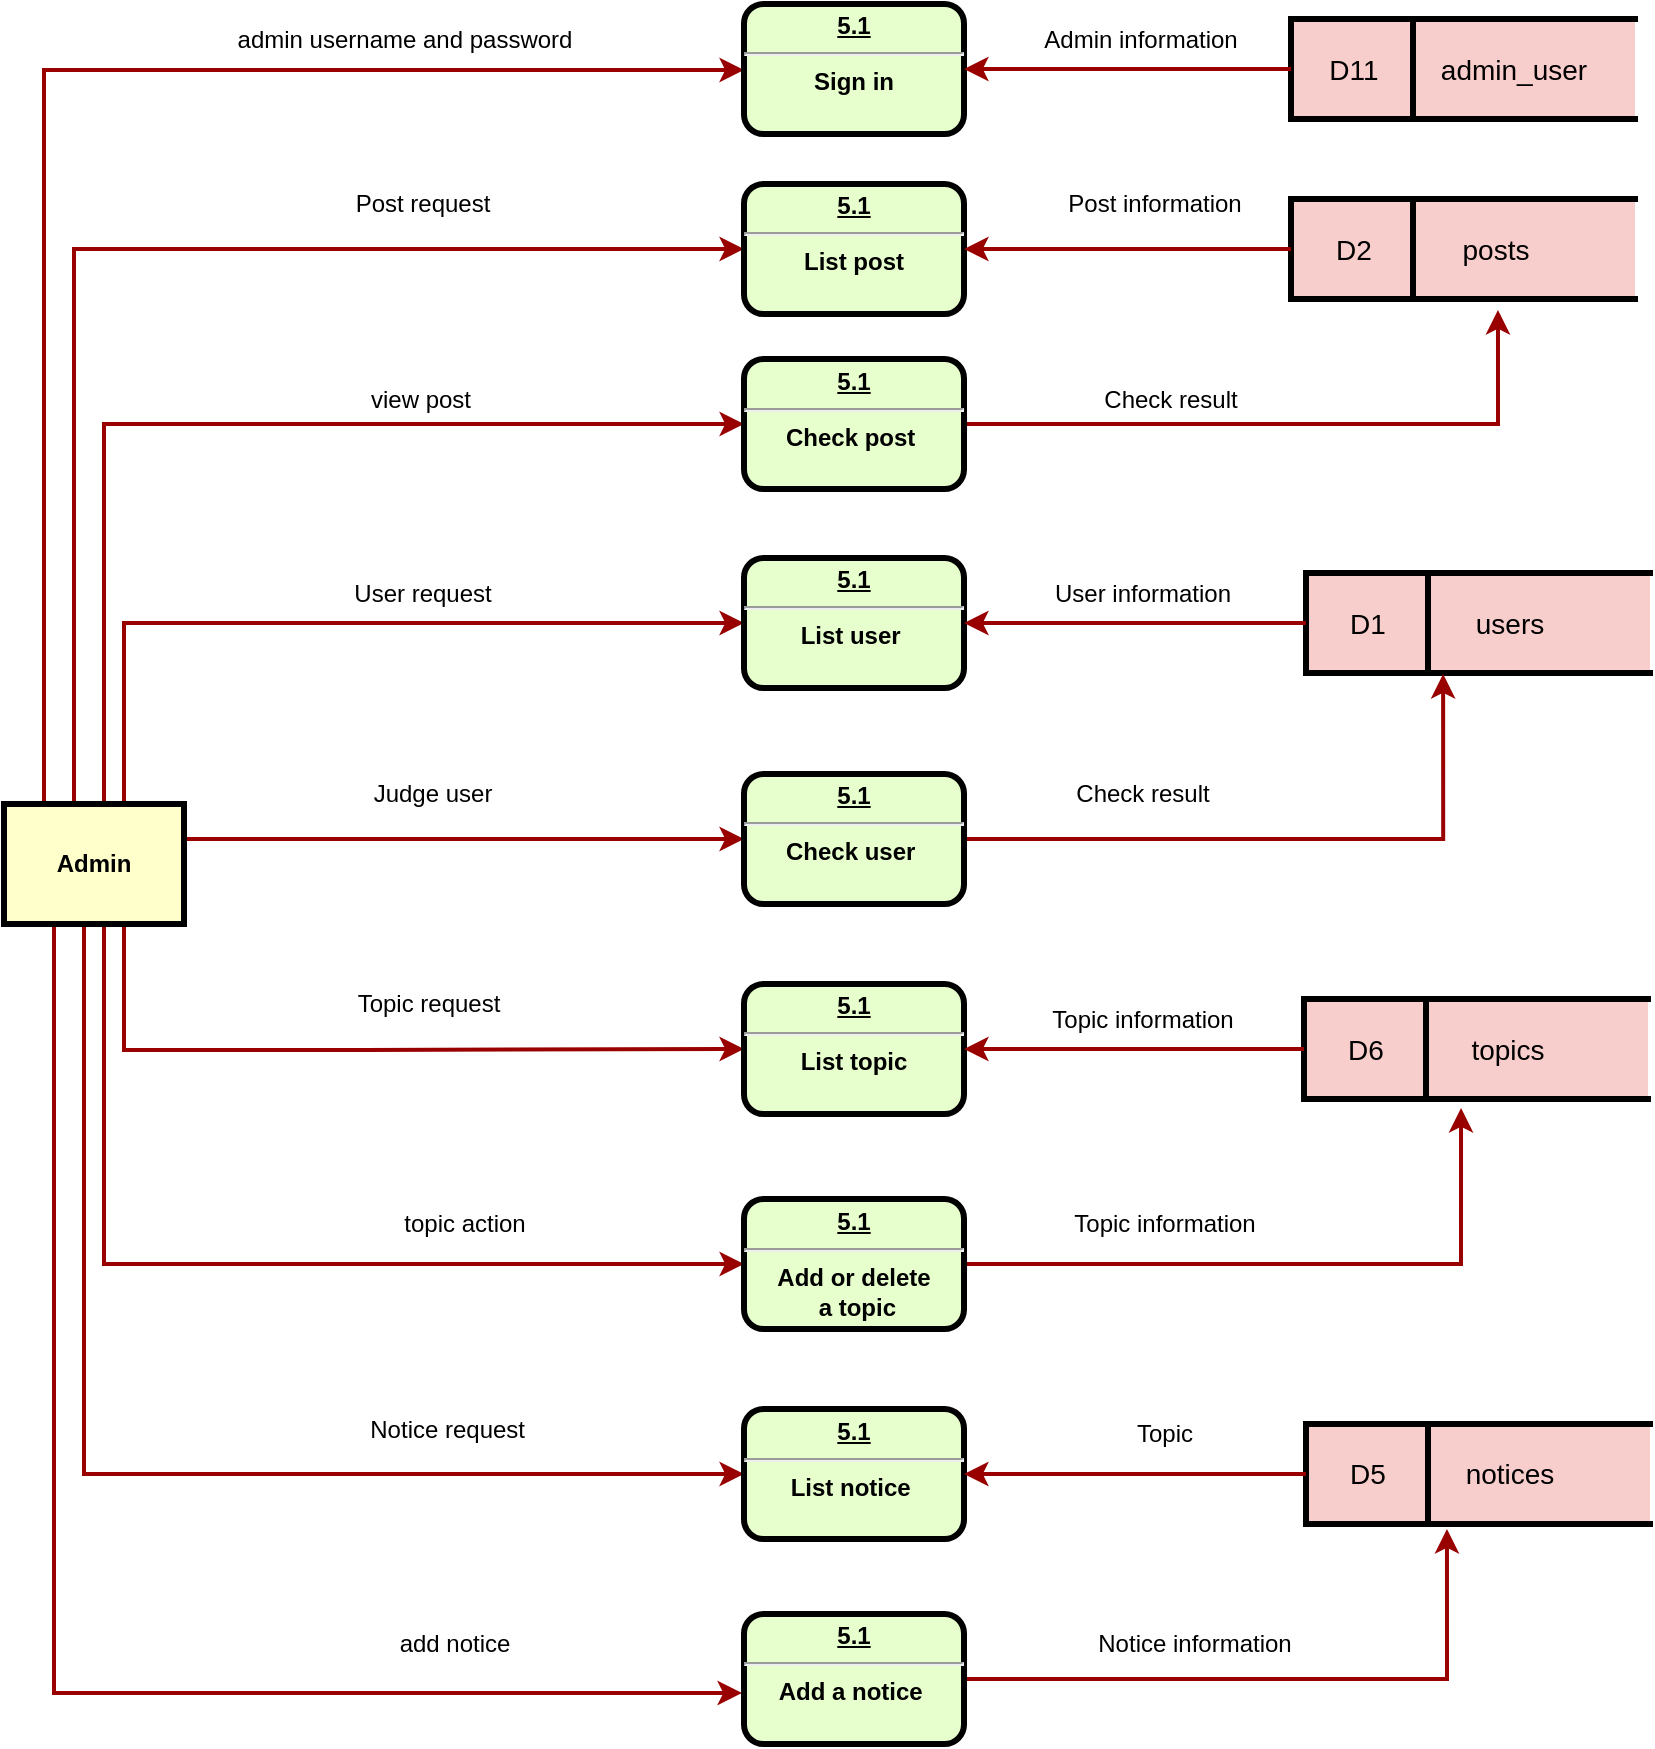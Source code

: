 <mxfile version="12.9.7" type="github">
  <diagram name="Page-1" id="c7558073-3199-34d8-9f00-42111426c3f3">
    <mxGraphModel dx="2012" dy="-406" grid="1" gridSize="10" guides="1" tooltips="1" connect="1" arrows="1" fold="1" page="1" pageScale="1" pageWidth="826" pageHeight="1169" background="#ffffff" math="0" shadow="0">
      <root>
        <mxCell id="0" />
        <mxCell id="1" parent="0" />
        <mxCell id="a9a8mxuT70NmRNff5WwH-19" value="" style="group" parent="1" vertex="1" connectable="0">
          <mxGeometry x="570" y="2297.5" width="172" height="50" as="geometry" />
        </mxCell>
        <mxCell id="a9a8mxuT70NmRNff5WwH-20" value="" style="group" parent="a9a8mxuT70NmRNff5WwH-19" vertex="1" connectable="0">
          <mxGeometry width="172" height="50" as="geometry" />
        </mxCell>
        <mxCell id="a9a8mxuT70NmRNff5WwH-21" value="" style="group" parent="a9a8mxuT70NmRNff5WwH-20" vertex="1" connectable="0">
          <mxGeometry width="172" height="50" as="geometry" />
        </mxCell>
        <mxCell id="a9a8mxuT70NmRNff5WwH-22" value="" style="rounded=0;whiteSpace=wrap;html=1;strokeColor=#000000;strokeWidth=3;fillColor=#f8cecc;" parent="a9a8mxuT70NmRNff5WwH-21" vertex="1">
          <mxGeometry width="61" height="50" as="geometry" />
        </mxCell>
        <mxCell id="a9a8mxuT70NmRNff5WwH-23" value="" style="shape=partialRectangle;whiteSpace=wrap;html=1;left=0;right=0;fillColor=#f8cecc;strokeColor=#000000;strokeWidth=3;" parent="a9a8mxuT70NmRNff5WwH-21" vertex="1">
          <mxGeometry x="52" width="120" height="50" as="geometry" />
        </mxCell>
        <mxCell id="a9a8mxuT70NmRNff5WwH-24" value="&lt;font style=&quot;font-size: 14px&quot;&gt;D6&lt;/font&gt;" style="text;html=1;strokeColor=none;fillColor=none;align=center;verticalAlign=middle;whiteSpace=wrap;rounded=0;" parent="a9a8mxuT70NmRNff5WwH-21" vertex="1">
          <mxGeometry x="11" y="16.667" width="40" height="16.667" as="geometry" />
        </mxCell>
        <mxCell id="a9a8mxuT70NmRNff5WwH-25" value="&lt;span style=&quot;font-size: 14px&quot;&gt;topics&lt;/span&gt;" style="text;html=1;strokeColor=none;fillColor=none;align=center;verticalAlign=middle;whiteSpace=wrap;rounded=0;" parent="a9a8mxuT70NmRNff5WwH-21" vertex="1">
          <mxGeometry x="82" y="16.667" width="40" height="16.667" as="geometry" />
        </mxCell>
        <mxCell id="a9a8mxuT70NmRNff5WwH-26" value="" style="line;strokeWidth=3;direction=south;html=1;strokeColor=#000000;" parent="a9a8mxuT70NmRNff5WwH-21" vertex="1">
          <mxGeometry x="56" width="10" height="50" as="geometry" />
        </mxCell>
        <mxCell id="a9a8mxuT70NmRNff5WwH-27" value="" style="group" parent="1" vertex="1" connectable="0">
          <mxGeometry x="571" y="2084.5" width="172" height="50" as="geometry" />
        </mxCell>
        <mxCell id="a9a8mxuT70NmRNff5WwH-28" value="" style="group" parent="a9a8mxuT70NmRNff5WwH-27" vertex="1" connectable="0">
          <mxGeometry width="172" height="50" as="geometry" />
        </mxCell>
        <mxCell id="a9a8mxuT70NmRNff5WwH-29" value="" style="group" parent="a9a8mxuT70NmRNff5WwH-28" vertex="1" connectable="0">
          <mxGeometry width="172" height="50" as="geometry" />
        </mxCell>
        <mxCell id="a9a8mxuT70NmRNff5WwH-30" value="" style="rounded=0;whiteSpace=wrap;html=1;strokeColor=#000000;strokeWidth=3;fillColor=#f8cecc;" parent="a9a8mxuT70NmRNff5WwH-29" vertex="1">
          <mxGeometry width="61" height="50" as="geometry" />
        </mxCell>
        <mxCell id="a9a8mxuT70NmRNff5WwH-31" value="" style="shape=partialRectangle;whiteSpace=wrap;html=1;left=0;right=0;fillColor=#f8cecc;strokeColor=#000000;strokeWidth=3;" parent="a9a8mxuT70NmRNff5WwH-29" vertex="1">
          <mxGeometry x="52" width="120" height="50" as="geometry" />
        </mxCell>
        <mxCell id="a9a8mxuT70NmRNff5WwH-32" value="&lt;font style=&quot;font-size: 14px&quot;&gt;D1&lt;/font&gt;" style="text;html=1;strokeColor=none;fillColor=none;align=center;verticalAlign=middle;whiteSpace=wrap;rounded=0;" parent="a9a8mxuT70NmRNff5WwH-29" vertex="1">
          <mxGeometry x="11" y="16.667" width="40" height="16.667" as="geometry" />
        </mxCell>
        <mxCell id="a9a8mxuT70NmRNff5WwH-33" value="&lt;span style=&quot;font-size: 14px&quot;&gt;users&lt;/span&gt;" style="text;html=1;strokeColor=none;fillColor=none;align=center;verticalAlign=middle;whiteSpace=wrap;rounded=0;" parent="a9a8mxuT70NmRNff5WwH-29" vertex="1">
          <mxGeometry x="82" y="16.667" width="40" height="16.667" as="geometry" />
        </mxCell>
        <mxCell id="a9a8mxuT70NmRNff5WwH-34" value="" style="line;strokeWidth=3;direction=south;html=1;strokeColor=#000000;" parent="a9a8mxuT70NmRNff5WwH-29" vertex="1">
          <mxGeometry x="56" width="10" height="50" as="geometry" />
        </mxCell>
        <mxCell id="a9a8mxuT70NmRNff5WwH-56" style="edgeStyle=orthogonalEdgeStyle;rounded=0;orthogonalLoop=1;jettySize=auto;html=1;entryX=0;entryY=0.5;entryDx=0;entryDy=0;strokeColor=#990000;strokeWidth=2;" parent="1" source="a9a8mxuT70NmRNff5WwH-42" target="a9a8mxuT70NmRNff5WwH-43" edge="1">
          <mxGeometry relative="1" as="geometry">
            <Array as="points">
              <mxPoint x="-45" y="1923" />
            </Array>
          </mxGeometry>
        </mxCell>
        <mxCell id="a9a8mxuT70NmRNff5WwH-98" style="edgeStyle=orthogonalEdgeStyle;rounded=0;orthogonalLoop=1;jettySize=auto;html=1;strokeColor=#990000;strokeWidth=2;" parent="1" source="a9a8mxuT70NmRNff5WwH-42" target="a9a8mxuT70NmRNff5WwH-85" edge="1">
          <mxGeometry relative="1" as="geometry">
            <Array as="points">
              <mxPoint x="-60" y="1833" />
            </Array>
          </mxGeometry>
        </mxCell>
        <mxCell id="a9a8mxuT70NmRNff5WwH-117" style="edgeStyle=orthogonalEdgeStyle;rounded=0;orthogonalLoop=1;jettySize=auto;html=1;entryX=0;entryY=0.5;entryDx=0;entryDy=0;strokeColor=#990000;strokeWidth=2;" parent="1" source="a9a8mxuT70NmRNff5WwH-42" target="a9a8mxuT70NmRNff5WwH-65" edge="1">
          <mxGeometry relative="1" as="geometry">
            <Array as="points">
              <mxPoint x="-20" y="2323" />
              <mxPoint x="100" y="2323" />
            </Array>
          </mxGeometry>
        </mxCell>
        <mxCell id="a9a8mxuT70NmRNff5WwH-118" style="edgeStyle=orthogonalEdgeStyle;rounded=0;orthogonalLoop=1;jettySize=auto;html=1;entryX=0;entryY=0.5;entryDx=0;entryDy=0;strokeColor=#990000;strokeWidth=2;" parent="1" source="a9a8mxuT70NmRNff5WwH-42" target="a9a8mxuT70NmRNff5WwH-79" edge="1">
          <mxGeometry relative="1" as="geometry">
            <Array as="points">
              <mxPoint x="-30" y="2010" />
            </Array>
          </mxGeometry>
        </mxCell>
        <mxCell id="a9a8mxuT70NmRNff5WwH-119" style="edgeStyle=orthogonalEdgeStyle;rounded=0;orthogonalLoop=1;jettySize=auto;html=1;entryX=0;entryY=0.5;entryDx=0;entryDy=0;strokeColor=#990000;strokeWidth=2;" parent="1" source="a9a8mxuT70NmRNff5WwH-42" target="a9a8mxuT70NmRNff5WwH-100" edge="1">
          <mxGeometry relative="1" as="geometry">
            <Array as="points">
              <mxPoint x="-10" y="2218" />
            </Array>
          </mxGeometry>
        </mxCell>
        <mxCell id="a9a8mxuT70NmRNff5WwH-120" style="edgeStyle=orthogonalEdgeStyle;rounded=0;orthogonalLoop=1;jettySize=auto;html=1;entryX=0;entryY=0.5;entryDx=0;entryDy=0;strokeColor=#990000;strokeWidth=2;" parent="1" source="a9a8mxuT70NmRNff5WwH-42" target="a9a8mxuT70NmRNff5WwH-61" edge="1">
          <mxGeometry relative="1" as="geometry">
            <Array as="points">
              <mxPoint x="-20" y="2110" />
            </Array>
          </mxGeometry>
        </mxCell>
        <mxCell id="a9a8mxuT70NmRNff5WwH-123" style="edgeStyle=orthogonalEdgeStyle;rounded=0;orthogonalLoop=1;jettySize=auto;html=1;entryX=0;entryY=0.5;entryDx=0;entryDy=0;strokeColor=#990000;strokeWidth=2;" parent="1" source="a9a8mxuT70NmRNff5WwH-42" target="a9a8mxuT70NmRNff5WwH-109" edge="1">
          <mxGeometry relative="1" as="geometry">
            <Array as="points">
              <mxPoint x="-30" y="2430" />
            </Array>
          </mxGeometry>
        </mxCell>
        <mxCell id="a9a8mxuT70NmRNff5WwH-124" style="edgeStyle=orthogonalEdgeStyle;rounded=0;orthogonalLoop=1;jettySize=auto;html=1;entryX=0;entryY=0.5;entryDx=0;entryDy=0;strokeColor=#990000;strokeWidth=2;" parent="1" source="a9a8mxuT70NmRNff5WwH-42" target="a9a8mxuT70NmRNff5WwH-74" edge="1">
          <mxGeometry relative="1" as="geometry">
            <Array as="points">
              <mxPoint x="-40" y="2535" />
            </Array>
          </mxGeometry>
        </mxCell>
        <mxCell id="a9a8mxuT70NmRNff5WwH-125" style="edgeStyle=orthogonalEdgeStyle;rounded=0;orthogonalLoop=1;jettySize=auto;html=1;entryX=-0.009;entryY=0.608;entryDx=0;entryDy=0;entryPerimeter=0;strokeColor=#990000;strokeWidth=2;" parent="1" source="a9a8mxuT70NmRNff5WwH-42" target="a9a8mxuT70NmRNff5WwH-113" edge="1">
          <mxGeometry relative="1" as="geometry">
            <Array as="points">
              <mxPoint x="-55" y="2645" />
            </Array>
          </mxGeometry>
        </mxCell>
        <mxCell id="a9a8mxuT70NmRNff5WwH-42" value="Admin" style="whiteSpace=wrap;align=center;verticalAlign=middle;fontStyle=1;strokeWidth=3;fillColor=#FFFFCC" parent="1" vertex="1">
          <mxGeometry x="-80" y="2200" width="90" height="60" as="geometry" />
        </mxCell>
        <mxCell id="a9a8mxuT70NmRNff5WwH-43" value="&lt;p style=&quot;margin: 0px ; margin-top: 4px ; text-align: center ; text-decoration: underline&quot;&gt;&lt;strong&gt;5.1&lt;/strong&gt;&lt;/p&gt;&lt;hr&gt;&lt;strong&gt;List post&lt;br&gt;&lt;/strong&gt;" style="verticalAlign=middle;align=center;overflow=fill;fontSize=12;fontFamily=Helvetica;html=1;rounded=1;fontStyle=1;strokeWidth=3;fillColor=#E6FFCC" parent="1" vertex="1">
          <mxGeometry x="290" y="1890" width="110" height="65" as="geometry" />
        </mxCell>
        <mxCell id="a9a8mxuT70NmRNff5WwH-46" value="" style="group" parent="1" vertex="1" connectable="0">
          <mxGeometry x="563.5" y="1897.5" width="172" height="50" as="geometry" />
        </mxCell>
        <mxCell id="a9a8mxuT70NmRNff5WwH-47" value="" style="group" parent="a9a8mxuT70NmRNff5WwH-46" vertex="1" connectable="0">
          <mxGeometry width="172" height="50" as="geometry" />
        </mxCell>
        <mxCell id="a9a8mxuT70NmRNff5WwH-48" value="" style="group" parent="a9a8mxuT70NmRNff5WwH-47" vertex="1" connectable="0">
          <mxGeometry width="172" height="50" as="geometry" />
        </mxCell>
        <mxCell id="a9a8mxuT70NmRNff5WwH-49" value="" style="rounded=0;whiteSpace=wrap;html=1;strokeColor=#000000;strokeWidth=3;fillColor=#f8cecc;" parent="a9a8mxuT70NmRNff5WwH-48" vertex="1">
          <mxGeometry width="61" height="50" as="geometry" />
        </mxCell>
        <mxCell id="a9a8mxuT70NmRNff5WwH-50" value="" style="shape=partialRectangle;whiteSpace=wrap;html=1;left=0;right=0;fillColor=#f8cecc;strokeColor=#000000;strokeWidth=3;" parent="a9a8mxuT70NmRNff5WwH-48" vertex="1">
          <mxGeometry x="52" width="120" height="50" as="geometry" />
        </mxCell>
        <mxCell id="a9a8mxuT70NmRNff5WwH-51" value="&lt;font style=&quot;font-size: 14px&quot;&gt;D2&lt;/font&gt;" style="text;html=1;strokeColor=none;fillColor=none;align=center;verticalAlign=middle;whiteSpace=wrap;rounded=0;" parent="a9a8mxuT70NmRNff5WwH-48" vertex="1">
          <mxGeometry x="11" y="16.667" width="40" height="16.667" as="geometry" />
        </mxCell>
        <mxCell id="a9a8mxuT70NmRNff5WwH-52" value="&lt;span style=&quot;font-size: 14px&quot;&gt;posts&lt;/span&gt;" style="text;html=1;strokeColor=none;fillColor=none;align=center;verticalAlign=middle;whiteSpace=wrap;rounded=0;" parent="a9a8mxuT70NmRNff5WwH-48" vertex="1">
          <mxGeometry x="82" y="16.667" width="40" height="16.667" as="geometry" />
        </mxCell>
        <mxCell id="a9a8mxuT70NmRNff5WwH-53" value="" style="line;strokeWidth=3;direction=south;html=1;strokeColor=#000000;" parent="a9a8mxuT70NmRNff5WwH-48" vertex="1">
          <mxGeometry x="56" width="10" height="50" as="geometry" />
        </mxCell>
        <mxCell id="a9a8mxuT70NmRNff5WwH-58" value="Check result" style="text;html=1;align=center;verticalAlign=middle;resizable=0;points=[];autosize=1;" parent="1" vertex="1">
          <mxGeometry x="463" y="1988" width="80" height="20" as="geometry" />
        </mxCell>
        <mxCell id="a9a8mxuT70NmRNff5WwH-60" value="Post request" style="text;html=1;align=center;verticalAlign=middle;resizable=0;points=[];autosize=1;" parent="1" vertex="1">
          <mxGeometry x="89" y="1890" width="80" height="20" as="geometry" />
        </mxCell>
        <mxCell id="a9a8mxuT70NmRNff5WwH-61" value="&lt;p style=&quot;margin: 0px ; margin-top: 4px ; text-align: center ; text-decoration: underline&quot;&gt;&lt;strong&gt;5.1&lt;/strong&gt;&lt;/p&gt;&lt;hr&gt;&lt;strong&gt;List user&amp;nbsp;&lt;br&gt;&lt;/strong&gt;" style="verticalAlign=middle;align=center;overflow=fill;fontSize=12;fontFamily=Helvetica;html=1;rounded=1;fontStyle=1;strokeWidth=3;fillColor=#E6FFCC" parent="1" vertex="1">
          <mxGeometry x="290" y="2077" width="110" height="65" as="geometry" />
        </mxCell>
        <mxCell id="a9a8mxuT70NmRNff5WwH-64" value="User information" style="text;html=1;align=center;verticalAlign=middle;resizable=0;points=[];autosize=1;" parent="1" vertex="1">
          <mxGeometry x="439" y="2084.5" width="100" height="20" as="geometry" />
        </mxCell>
        <mxCell id="a9a8mxuT70NmRNff5WwH-65" value="&lt;p style=&quot;margin: 0px ; margin-top: 4px ; text-align: center ; text-decoration: underline&quot;&gt;&lt;strong&gt;5.1&lt;/strong&gt;&lt;/p&gt;&lt;hr&gt;&lt;strong&gt;List topic&lt;br&gt;&lt;/strong&gt;" style="verticalAlign=middle;align=center;overflow=fill;fontSize=12;fontFamily=Helvetica;html=1;rounded=1;fontStyle=1;strokeWidth=3;fillColor=#E6FFCC" parent="1" vertex="1">
          <mxGeometry x="290" y="2290" width="110" height="65" as="geometry" />
        </mxCell>
        <mxCell id="a9a8mxuT70NmRNff5WwH-66" value="" style="group" parent="1" vertex="1" connectable="0">
          <mxGeometry x="571" y="2510" width="172" height="50" as="geometry" />
        </mxCell>
        <mxCell id="a9a8mxuT70NmRNff5WwH-67" value="" style="group" parent="a9a8mxuT70NmRNff5WwH-66" vertex="1" connectable="0">
          <mxGeometry width="172" height="50" as="geometry" />
        </mxCell>
        <mxCell id="a9a8mxuT70NmRNff5WwH-68" value="" style="group" parent="a9a8mxuT70NmRNff5WwH-67" vertex="1" connectable="0">
          <mxGeometry width="172" height="50" as="geometry" />
        </mxCell>
        <mxCell id="a9a8mxuT70NmRNff5WwH-69" value="" style="rounded=0;whiteSpace=wrap;html=1;strokeColor=#000000;strokeWidth=3;fillColor=#f8cecc;" parent="a9a8mxuT70NmRNff5WwH-68" vertex="1">
          <mxGeometry width="61" height="50" as="geometry" />
        </mxCell>
        <mxCell id="a9a8mxuT70NmRNff5WwH-70" value="" style="shape=partialRectangle;whiteSpace=wrap;html=1;left=0;right=0;fillColor=#f8cecc;strokeColor=#000000;strokeWidth=3;" parent="a9a8mxuT70NmRNff5WwH-68" vertex="1">
          <mxGeometry x="52" width="120" height="50" as="geometry" />
        </mxCell>
        <mxCell id="a9a8mxuT70NmRNff5WwH-71" value="&lt;font style=&quot;font-size: 14px&quot;&gt;D5&lt;/font&gt;" style="text;html=1;strokeColor=none;fillColor=none;align=center;verticalAlign=middle;whiteSpace=wrap;rounded=0;" parent="a9a8mxuT70NmRNff5WwH-68" vertex="1">
          <mxGeometry x="11" y="16.667" width="40" height="16.667" as="geometry" />
        </mxCell>
        <mxCell id="a9a8mxuT70NmRNff5WwH-72" value="&lt;span style=&quot;font-size: 14px&quot;&gt;notices&lt;/span&gt;" style="text;html=1;strokeColor=none;fillColor=none;align=center;verticalAlign=middle;whiteSpace=wrap;rounded=0;" parent="a9a8mxuT70NmRNff5WwH-68" vertex="1">
          <mxGeometry x="82" y="16.667" width="40" height="16.667" as="geometry" />
        </mxCell>
        <mxCell id="a9a8mxuT70NmRNff5WwH-73" value="" style="line;strokeWidth=3;direction=south;html=1;strokeColor=#000000;" parent="a9a8mxuT70NmRNff5WwH-68" vertex="1">
          <mxGeometry x="56" width="10" height="50" as="geometry" />
        </mxCell>
        <mxCell id="a9a8mxuT70NmRNff5WwH-74" value="&lt;p style=&quot;margin: 0px ; margin-top: 4px ; text-align: center ; text-decoration: underline&quot;&gt;&lt;strong&gt;5.1&lt;/strong&gt;&lt;/p&gt;&lt;hr&gt;&lt;strong&gt;List notice&amp;nbsp;&lt;br&gt;&lt;/strong&gt;" style="verticalAlign=middle;align=center;overflow=fill;fontSize=12;fontFamily=Helvetica;html=1;rounded=1;fontStyle=1;strokeWidth=3;fillColor=#E6FFCC" parent="1" vertex="1">
          <mxGeometry x="290" y="2502.5" width="110" height="65" as="geometry" />
        </mxCell>
        <mxCell id="a9a8mxuT70NmRNff5WwH-76" value="Topic information" style="text;html=1;align=center;verticalAlign=middle;resizable=0;points=[];autosize=1;" parent="1" vertex="1">
          <mxGeometry x="445" y="2400" width="110" height="20" as="geometry" />
        </mxCell>
        <mxCell id="a9a8mxuT70NmRNff5WwH-128" style="edgeStyle=orthogonalEdgeStyle;rounded=0;orthogonalLoop=1;jettySize=auto;html=1;entryX=0.429;entryY=1.11;entryDx=0;entryDy=0;entryPerimeter=0;strokeColor=#990000;strokeWidth=2;" parent="1" source="a9a8mxuT70NmRNff5WwH-79" target="a9a8mxuT70NmRNff5WwH-50" edge="1">
          <mxGeometry relative="1" as="geometry" />
        </mxCell>
        <mxCell id="a9a8mxuT70NmRNff5WwH-79" value="&lt;p style=&quot;margin: 0px ; margin-top: 4px ; text-align: center ; text-decoration: underline&quot;&gt;&lt;strong&gt;5.1&lt;/strong&gt;&lt;/p&gt;&lt;hr&gt;&lt;strong&gt;Check post&amp;nbsp;&lt;br&gt;&lt;/strong&gt;" style="verticalAlign=middle;align=center;overflow=fill;fontSize=12;fontFamily=Helvetica;html=1;rounded=1;fontStyle=1;strokeWidth=3;fillColor=#E6FFCC" parent="1" vertex="1">
          <mxGeometry x="290" y="1977.5" width="110" height="65" as="geometry" />
        </mxCell>
        <mxCell id="a9a8mxuT70NmRNff5WwH-80" style="edgeStyle=orthogonalEdgeStyle;rounded=0;orthogonalLoop=1;jettySize=auto;html=1;entryX=1;entryY=0.5;entryDx=0;entryDy=0;strokeColor=#990000;strokeWidth=2;" parent="1" source="a9a8mxuT70NmRNff5WwH-49" target="a9a8mxuT70NmRNff5WwH-43" edge="1">
          <mxGeometry relative="1" as="geometry" />
        </mxCell>
        <mxCell id="a9a8mxuT70NmRNff5WwH-81" value="Post information" style="text;html=1;align=center;verticalAlign=middle;resizable=0;points=[];autosize=1;" parent="1" vertex="1">
          <mxGeometry x="445" y="1890" width="100" height="20" as="geometry" />
        </mxCell>
        <mxCell id="a9a8mxuT70NmRNff5WwH-85" value="&lt;p style=&quot;margin: 0px ; margin-top: 4px ; text-align: center ; text-decoration: underline&quot;&gt;&lt;strong&gt;5.1&lt;/strong&gt;&lt;/p&gt;&lt;hr&gt;&lt;strong&gt;Sign in&lt;br&gt;&lt;/strong&gt;" style="verticalAlign=middle;align=center;overflow=fill;fontSize=12;fontFamily=Helvetica;html=1;rounded=1;fontStyle=1;strokeWidth=3;fillColor=#E6FFCC" parent="1" vertex="1">
          <mxGeometry x="290" y="1800" width="110" height="65" as="geometry" />
        </mxCell>
        <mxCell id="a9a8mxuT70NmRNff5WwH-86" value="" style="group" parent="1" vertex="1" connectable="0">
          <mxGeometry x="563.5" y="1807.5" width="172" height="50" as="geometry" />
        </mxCell>
        <mxCell id="a9a8mxuT70NmRNff5WwH-87" value="" style="group" parent="a9a8mxuT70NmRNff5WwH-86" vertex="1" connectable="0">
          <mxGeometry width="172" height="50" as="geometry" />
        </mxCell>
        <mxCell id="a9a8mxuT70NmRNff5WwH-88" value="" style="group" parent="a9a8mxuT70NmRNff5WwH-87" vertex="1" connectable="0">
          <mxGeometry width="172" height="50" as="geometry" />
        </mxCell>
        <mxCell id="a9a8mxuT70NmRNff5WwH-89" value="" style="rounded=0;whiteSpace=wrap;html=1;strokeColor=#000000;strokeWidth=3;fillColor=#f8cecc;" parent="a9a8mxuT70NmRNff5WwH-88" vertex="1">
          <mxGeometry width="61" height="50" as="geometry" />
        </mxCell>
        <mxCell id="a9a8mxuT70NmRNff5WwH-90" value="" style="shape=partialRectangle;whiteSpace=wrap;html=1;left=0;right=0;fillColor=#f8cecc;strokeColor=#000000;strokeWidth=3;" parent="a9a8mxuT70NmRNff5WwH-88" vertex="1">
          <mxGeometry x="52" width="120" height="50" as="geometry" />
        </mxCell>
        <mxCell id="a9a8mxuT70NmRNff5WwH-91" value="&lt;font style=&quot;font-size: 14px&quot;&gt;D11&lt;/font&gt;" style="text;html=1;strokeColor=none;fillColor=none;align=center;verticalAlign=middle;whiteSpace=wrap;rounded=0;" parent="a9a8mxuT70NmRNff5WwH-88" vertex="1">
          <mxGeometry x="11" y="16.667" width="40" height="16.667" as="geometry" />
        </mxCell>
        <mxCell id="a9a8mxuT70NmRNff5WwH-92" value="&lt;span style=&quot;font-size: 14px&quot;&gt;admin_user&lt;/span&gt;" style="text;html=1;strokeColor=none;fillColor=none;align=center;verticalAlign=middle;whiteSpace=wrap;rounded=0;" parent="a9a8mxuT70NmRNff5WwH-88" vertex="1">
          <mxGeometry x="82" y="16.67" width="58" height="16.67" as="geometry" />
        </mxCell>
        <mxCell id="a9a8mxuT70NmRNff5WwH-93" value="" style="line;strokeWidth=3;direction=south;html=1;strokeColor=#000000;" parent="a9a8mxuT70NmRNff5WwH-88" vertex="1">
          <mxGeometry x="56" width="10" height="50" as="geometry" />
        </mxCell>
        <mxCell id="a9a8mxuT70NmRNff5WwH-96" style="edgeStyle=orthogonalEdgeStyle;rounded=0;orthogonalLoop=1;jettySize=auto;html=1;strokeColor=#990000;strokeWidth=2;exitX=0;exitY=0.5;exitDx=0;exitDy=0;" parent="1" source="a9a8mxuT70NmRNff5WwH-89" target="a9a8mxuT70NmRNff5WwH-85" edge="1">
          <mxGeometry relative="1" as="geometry">
            <mxPoint x="560" y="1833" as="sourcePoint" />
          </mxGeometry>
        </mxCell>
        <mxCell id="a9a8mxuT70NmRNff5WwH-97" value="Admin information" style="text;html=1;align=center;verticalAlign=middle;resizable=0;points=[];autosize=1;" parent="1" vertex="1">
          <mxGeometry x="433" y="1807.5" width="110" height="20" as="geometry" />
        </mxCell>
        <mxCell id="a9a8mxuT70NmRNff5WwH-99" value="admin username and password" style="text;html=1;align=center;verticalAlign=middle;resizable=0;points=[];autosize=1;" parent="1" vertex="1">
          <mxGeometry x="30" y="1807.5" width="180" height="20" as="geometry" />
        </mxCell>
        <mxCell id="a9a8mxuT70NmRNff5WwH-101" style="edgeStyle=orthogonalEdgeStyle;rounded=0;orthogonalLoop=1;jettySize=auto;html=1;entryX=0.138;entryY=1.01;entryDx=0;entryDy=0;entryPerimeter=0;strokeColor=#990000;strokeWidth=2;" parent="1" source="a9a8mxuT70NmRNff5WwH-100" target="a9a8mxuT70NmRNff5WwH-31" edge="1">
          <mxGeometry relative="1" as="geometry" />
        </mxCell>
        <mxCell id="a9a8mxuT70NmRNff5WwH-100" value="&lt;p style=&quot;margin: 0px ; margin-top: 4px ; text-align: center ; text-decoration: underline&quot;&gt;&lt;strong&gt;5.1&lt;/strong&gt;&lt;/p&gt;&lt;hr&gt;&lt;strong&gt;Check user&amp;nbsp;&lt;br&gt;&lt;/strong&gt;" style="verticalAlign=middle;align=center;overflow=fill;fontSize=12;fontFamily=Helvetica;html=1;rounded=1;fontStyle=1;strokeWidth=3;fillColor=#E6FFCC" parent="1" vertex="1">
          <mxGeometry x="290" y="2185" width="110" height="65" as="geometry" />
        </mxCell>
        <mxCell id="a9a8mxuT70NmRNff5WwH-102" value="Check result" style="text;html=1;align=center;verticalAlign=middle;resizable=0;points=[];autosize=1;" parent="1" vertex="1">
          <mxGeometry x="449" y="2185" width="80" height="20" as="geometry" />
        </mxCell>
        <mxCell id="a9a8mxuT70NmRNff5WwH-104" value="Judge user" style="text;html=1;align=center;verticalAlign=middle;resizable=0;points=[];autosize=1;" parent="1" vertex="1">
          <mxGeometry x="99" y="2185" width="70" height="20" as="geometry" />
        </mxCell>
        <mxCell id="a9a8mxuT70NmRNff5WwH-106" value="User request" style="text;html=1;align=center;verticalAlign=middle;resizable=0;points=[];autosize=1;" parent="1" vertex="1">
          <mxGeometry x="89" y="2084.5" width="80" height="20" as="geometry" />
        </mxCell>
        <mxCell id="a9a8mxuT70NmRNff5WwH-108" value="view post" style="text;html=1;align=center;verticalAlign=middle;resizable=0;points=[];autosize=1;" parent="1" vertex="1">
          <mxGeometry x="93" y="1988" width="70" height="20" as="geometry" />
        </mxCell>
        <mxCell id="a9a8mxuT70NmRNff5WwH-111" style="edgeStyle=orthogonalEdgeStyle;rounded=0;orthogonalLoop=1;jettySize=auto;html=1;entryX=0.221;entryY=1.09;entryDx=0;entryDy=0;entryPerimeter=0;strokeColor=#990000;strokeWidth=2;" parent="1" source="a9a8mxuT70NmRNff5WwH-109" target="a9a8mxuT70NmRNff5WwH-23" edge="1">
          <mxGeometry relative="1" as="geometry" />
        </mxCell>
        <mxCell id="a9a8mxuT70NmRNff5WwH-109" value="&lt;p style=&quot;margin: 0px ; margin-top: 4px ; text-align: center ; text-decoration: underline&quot;&gt;&lt;strong&gt;5.1&lt;/strong&gt;&lt;/p&gt;&lt;hr&gt;&lt;strong&gt;Add or delete&lt;br&gt;&amp;nbsp;a topic&lt;br&gt;&lt;/strong&gt;" style="verticalAlign=middle;align=center;overflow=fill;fontSize=12;fontFamily=Helvetica;html=1;rounded=1;fontStyle=1;strokeWidth=3;fillColor=#E6FFCC" parent="1" vertex="1">
          <mxGeometry x="290" y="2397.5" width="110" height="65" as="geometry" />
        </mxCell>
        <mxCell id="a9a8mxuT70NmRNff5WwH-110" style="edgeStyle=orthogonalEdgeStyle;rounded=0;orthogonalLoop=1;jettySize=auto;html=1;entryX=1;entryY=0.5;entryDx=0;entryDy=0;strokeColor=#990000;strokeWidth=2;" parent="1" source="a9a8mxuT70NmRNff5WwH-22" target="a9a8mxuT70NmRNff5WwH-65" edge="1">
          <mxGeometry relative="1" as="geometry" />
        </mxCell>
        <mxCell id="a9a8mxuT70NmRNff5WwH-112" value="Topic" style="text;html=1;align=center;verticalAlign=middle;resizable=0;points=[];autosize=1;" parent="1" vertex="1">
          <mxGeometry x="480" y="2505" width="40" height="20" as="geometry" />
        </mxCell>
        <mxCell id="a9a8mxuT70NmRNff5WwH-114" style="edgeStyle=orthogonalEdgeStyle;rounded=0;orthogonalLoop=1;jettySize=auto;html=1;entryX=0.154;entryY=1.05;entryDx=0;entryDy=0;entryPerimeter=0;strokeColor=#990000;strokeWidth=2;" parent="1" source="a9a8mxuT70NmRNff5WwH-113" target="a9a8mxuT70NmRNff5WwH-70" edge="1">
          <mxGeometry relative="1" as="geometry" />
        </mxCell>
        <mxCell id="a9a8mxuT70NmRNff5WwH-113" value="&lt;p style=&quot;margin: 0px ; margin-top: 4px ; text-align: center ; text-decoration: underline&quot;&gt;&lt;strong&gt;5.1&lt;/strong&gt;&lt;/p&gt;&lt;hr&gt;&lt;strong&gt;Add a notice&amp;nbsp;&lt;br&gt;&lt;/strong&gt;" style="verticalAlign=middle;align=center;overflow=fill;fontSize=12;fontFamily=Helvetica;html=1;rounded=1;fontStyle=1;strokeWidth=3;fillColor=#E6FFCC" parent="1" vertex="1">
          <mxGeometry x="290" y="2605" width="110" height="65" as="geometry" />
        </mxCell>
        <mxCell id="a9a8mxuT70NmRNff5WwH-115" style="edgeStyle=orthogonalEdgeStyle;rounded=0;orthogonalLoop=1;jettySize=auto;html=1;entryX=1;entryY=0.5;entryDx=0;entryDy=0;strokeColor=#990000;strokeWidth=2;" parent="1" source="a9a8mxuT70NmRNff5WwH-69" target="a9a8mxuT70NmRNff5WwH-74" edge="1">
          <mxGeometry relative="1" as="geometry" />
        </mxCell>
        <mxCell id="a9a8mxuT70NmRNff5WwH-116" value="Notice information" style="text;html=1;align=center;verticalAlign=middle;resizable=0;points=[];autosize=1;" parent="1" vertex="1">
          <mxGeometry x="460" y="2610" width="110" height="20" as="geometry" />
        </mxCell>
        <mxCell id="a9a8mxuT70NmRNff5WwH-127" style="edgeStyle=orthogonalEdgeStyle;rounded=0;orthogonalLoop=1;jettySize=auto;html=1;entryX=1;entryY=0.5;entryDx=0;entryDy=0;strokeColor=#990000;strokeWidth=2;" parent="1" source="a9a8mxuT70NmRNff5WwH-30" target="a9a8mxuT70NmRNff5WwH-61" edge="1">
          <mxGeometry relative="1" as="geometry" />
        </mxCell>
        <mxCell id="a9a8mxuT70NmRNff5WwH-129" value="Topic request" style="text;html=1;align=center;verticalAlign=middle;resizable=0;points=[];autosize=1;" parent="1" vertex="1">
          <mxGeometry x="87" y="2290" width="90" height="20" as="geometry" />
        </mxCell>
        <mxCell id="a9a8mxuT70NmRNff5WwH-130" value="topic action" style="text;html=1;align=center;verticalAlign=middle;resizable=0;points=[];autosize=1;" parent="1" vertex="1">
          <mxGeometry x="110" y="2400" width="80" height="20" as="geometry" />
        </mxCell>
        <mxCell id="a9a8mxuT70NmRNff5WwH-131" value="Notice request&amp;nbsp;" style="text;html=1;align=center;verticalAlign=middle;resizable=0;points=[];autosize=1;" parent="1" vertex="1">
          <mxGeometry x="93" y="2502.5" width="100" height="20" as="geometry" />
        </mxCell>
        <mxCell id="a9a8mxuT70NmRNff5WwH-132" value="add notice" style="text;html=1;align=center;verticalAlign=middle;resizable=0;points=[];autosize=1;" parent="1" vertex="1">
          <mxGeometry x="110" y="2610" width="70" height="20" as="geometry" />
        </mxCell>
        <mxCell id="a9a8mxuT70NmRNff5WwH-133" value="Topic information" style="text;html=1;align=center;verticalAlign=middle;resizable=0;points=[];autosize=1;" parent="1" vertex="1">
          <mxGeometry x="434" y="2297.5" width="110" height="20" as="geometry" />
        </mxCell>
      </root>
    </mxGraphModel>
  </diagram>
</mxfile>
